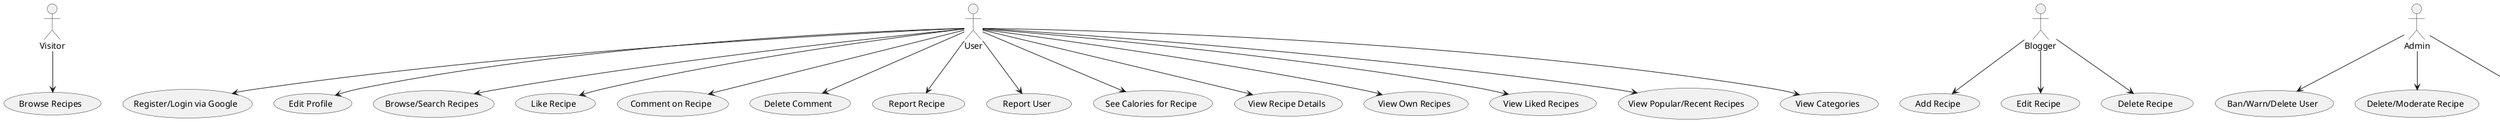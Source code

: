 @startuml
actor Visitor
actor User
actor Blogger
actor Admin

User --> (Register/Login via Google)
User --> (Edit Profile)
User --> (Browse/Search Recipes)
User --> (Like Recipe)
User --> (Comment on Recipe)
User --> (Delete Comment)
User --> (Report Recipe)
User --> (Report User)
User --> (See Calories for Recipe)
User --> (View Recipe Details)
User --> (View Own Recipes)
User --> (View Liked Recipes)
User --> (View Popular/Recent Recipes)
User --> (View Categories)
Blogger --> (Add Recipe)
Blogger --> (Edit Recipe)
Blogger --> (Delete Recipe)
Admin --> (Ban/Warn/Delete User)
Admin --> (Delete/Moderate Recipe)
Admin --> (View Reports)
Visitor --> (Browse Recipes)
@enduml 